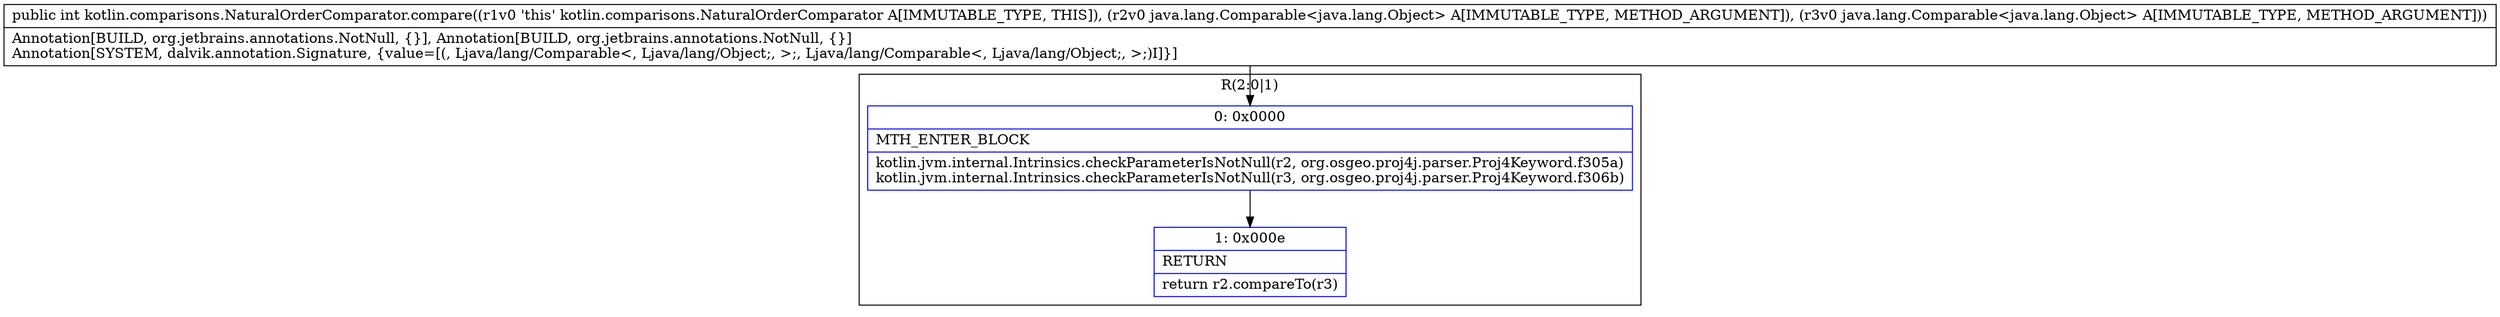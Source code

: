 digraph "CFG forkotlin.comparisons.NaturalOrderComparator.compare(Ljava\/lang\/Comparable;Ljava\/lang\/Comparable;)I" {
subgraph cluster_Region_1425003718 {
label = "R(2:0|1)";
node [shape=record,color=blue];
Node_0 [shape=record,label="{0\:\ 0x0000|MTH_ENTER_BLOCK\l|kotlin.jvm.internal.Intrinsics.checkParameterIsNotNull(r2, org.osgeo.proj4j.parser.Proj4Keyword.f305a)\lkotlin.jvm.internal.Intrinsics.checkParameterIsNotNull(r3, org.osgeo.proj4j.parser.Proj4Keyword.f306b)\l}"];
Node_1 [shape=record,label="{1\:\ 0x000e|RETURN\l|return r2.compareTo(r3)\l}"];
}
MethodNode[shape=record,label="{public int kotlin.comparisons.NaturalOrderComparator.compare((r1v0 'this' kotlin.comparisons.NaturalOrderComparator A[IMMUTABLE_TYPE, THIS]), (r2v0 java.lang.Comparable\<java.lang.Object\> A[IMMUTABLE_TYPE, METHOD_ARGUMENT]), (r3v0 java.lang.Comparable\<java.lang.Object\> A[IMMUTABLE_TYPE, METHOD_ARGUMENT]))  | Annotation[BUILD, org.jetbrains.annotations.NotNull, \{\}], Annotation[BUILD, org.jetbrains.annotations.NotNull, \{\}]\lAnnotation[SYSTEM, dalvik.annotation.Signature, \{value=[(, Ljava\/lang\/Comparable\<, Ljava\/lang\/Object;, \>;, Ljava\/lang\/Comparable\<, Ljava\/lang\/Object;, \>;)I]\}]\l}"];
MethodNode -> Node_0;
Node_0 -> Node_1;
}

